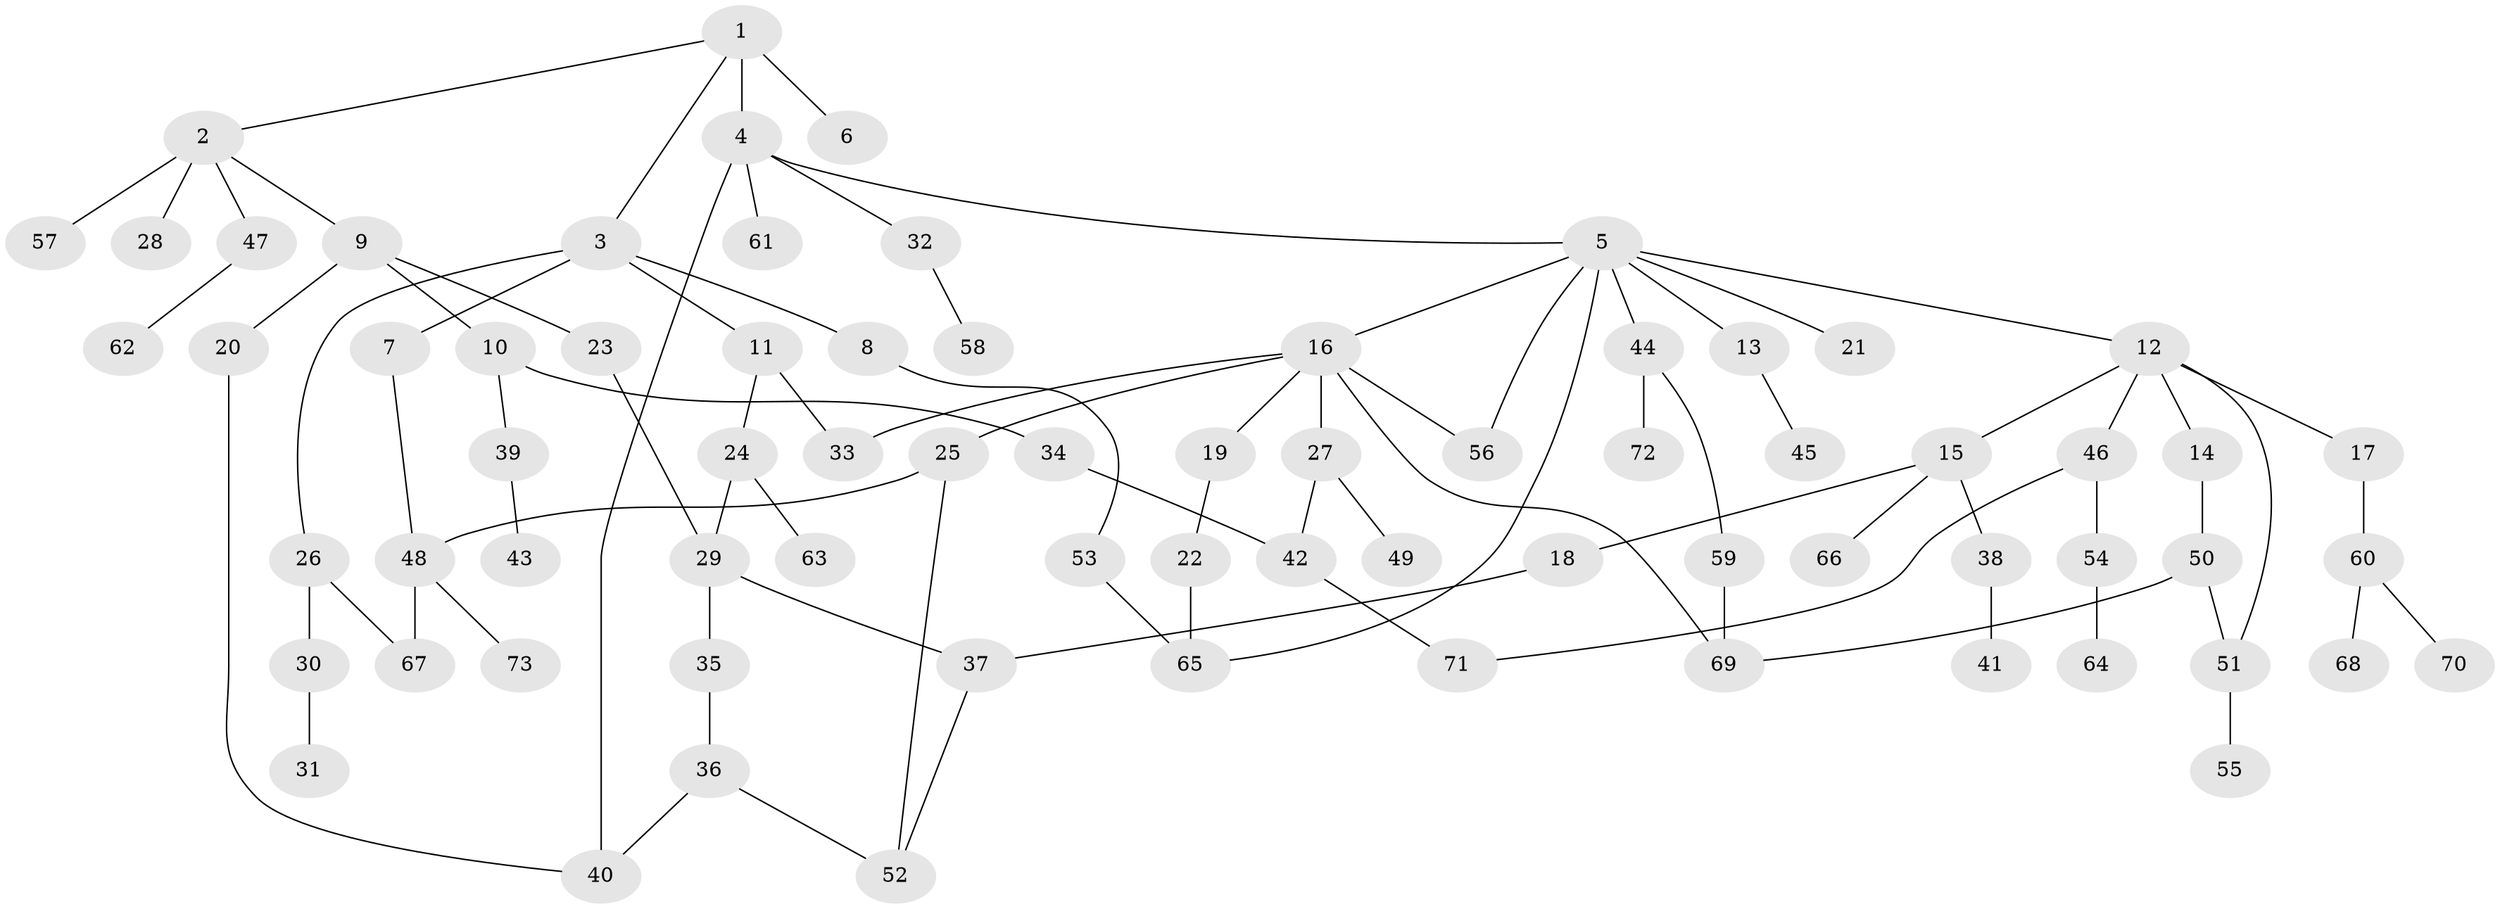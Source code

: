 // original degree distribution, {6: 0.020689655172413793, 7: 0.020689655172413793, 8: 0.013793103448275862, 1: 0.4482758620689655, 3: 0.1793103448275862, 4: 0.06896551724137931, 5: 0.027586206896551724, 2: 0.2206896551724138}
// Generated by graph-tools (version 1.1) at 2025/34/03/09/25 02:34:26]
// undirected, 73 vertices, 89 edges
graph export_dot {
graph [start="1"]
  node [color=gray90,style=filled];
  1;
  2;
  3;
  4;
  5;
  6;
  7;
  8;
  9;
  10;
  11;
  12;
  13;
  14;
  15;
  16;
  17;
  18;
  19;
  20;
  21;
  22;
  23;
  24;
  25;
  26;
  27;
  28;
  29;
  30;
  31;
  32;
  33;
  34;
  35;
  36;
  37;
  38;
  39;
  40;
  41;
  42;
  43;
  44;
  45;
  46;
  47;
  48;
  49;
  50;
  51;
  52;
  53;
  54;
  55;
  56;
  57;
  58;
  59;
  60;
  61;
  62;
  63;
  64;
  65;
  66;
  67;
  68;
  69;
  70;
  71;
  72;
  73;
  1 -- 2 [weight=1.0];
  1 -- 3 [weight=1.0];
  1 -- 4 [weight=1.0];
  1 -- 6 [weight=2.0];
  2 -- 9 [weight=1.0];
  2 -- 28 [weight=2.0];
  2 -- 47 [weight=1.0];
  2 -- 57 [weight=1.0];
  3 -- 7 [weight=1.0];
  3 -- 8 [weight=1.0];
  3 -- 11 [weight=1.0];
  3 -- 26 [weight=1.0];
  4 -- 5 [weight=1.0];
  4 -- 32 [weight=1.0];
  4 -- 40 [weight=1.0];
  4 -- 61 [weight=1.0];
  5 -- 12 [weight=1.0];
  5 -- 13 [weight=1.0];
  5 -- 16 [weight=1.0];
  5 -- 21 [weight=1.0];
  5 -- 44 [weight=1.0];
  5 -- 56 [weight=1.0];
  5 -- 65 [weight=1.0];
  7 -- 48 [weight=1.0];
  8 -- 53 [weight=1.0];
  9 -- 10 [weight=1.0];
  9 -- 20 [weight=2.0];
  9 -- 23 [weight=1.0];
  10 -- 34 [weight=1.0];
  10 -- 39 [weight=1.0];
  11 -- 24 [weight=2.0];
  11 -- 33 [weight=1.0];
  12 -- 14 [weight=1.0];
  12 -- 15 [weight=1.0];
  12 -- 17 [weight=1.0];
  12 -- 46 [weight=1.0];
  12 -- 51 [weight=1.0];
  13 -- 45 [weight=1.0];
  14 -- 50 [weight=1.0];
  15 -- 18 [weight=1.0];
  15 -- 38 [weight=1.0];
  15 -- 66 [weight=1.0];
  16 -- 19 [weight=1.0];
  16 -- 25 [weight=1.0];
  16 -- 27 [weight=1.0];
  16 -- 33 [weight=1.0];
  16 -- 56 [weight=1.0];
  16 -- 69 [weight=1.0];
  17 -- 60 [weight=1.0];
  18 -- 37 [weight=1.0];
  19 -- 22 [weight=3.0];
  20 -- 40 [weight=1.0];
  22 -- 65 [weight=1.0];
  23 -- 29 [weight=1.0];
  24 -- 29 [weight=1.0];
  24 -- 63 [weight=1.0];
  25 -- 48 [weight=1.0];
  25 -- 52 [weight=1.0];
  26 -- 30 [weight=1.0];
  26 -- 67 [weight=2.0];
  27 -- 42 [weight=1.0];
  27 -- 49 [weight=1.0];
  29 -- 35 [weight=1.0];
  29 -- 37 [weight=3.0];
  30 -- 31 [weight=2.0];
  32 -- 58 [weight=1.0];
  34 -- 42 [weight=2.0];
  35 -- 36 [weight=3.0];
  36 -- 40 [weight=1.0];
  36 -- 52 [weight=1.0];
  37 -- 52 [weight=1.0];
  38 -- 41 [weight=2.0];
  39 -- 43 [weight=1.0];
  42 -- 71 [weight=1.0];
  44 -- 59 [weight=1.0];
  44 -- 72 [weight=1.0];
  46 -- 54 [weight=1.0];
  46 -- 71 [weight=1.0];
  47 -- 62 [weight=1.0];
  48 -- 67 [weight=1.0];
  48 -- 73 [weight=1.0];
  50 -- 51 [weight=1.0];
  50 -- 69 [weight=1.0];
  51 -- 55 [weight=1.0];
  53 -- 65 [weight=1.0];
  54 -- 64 [weight=1.0];
  59 -- 69 [weight=1.0];
  60 -- 68 [weight=1.0];
  60 -- 70 [weight=1.0];
}
